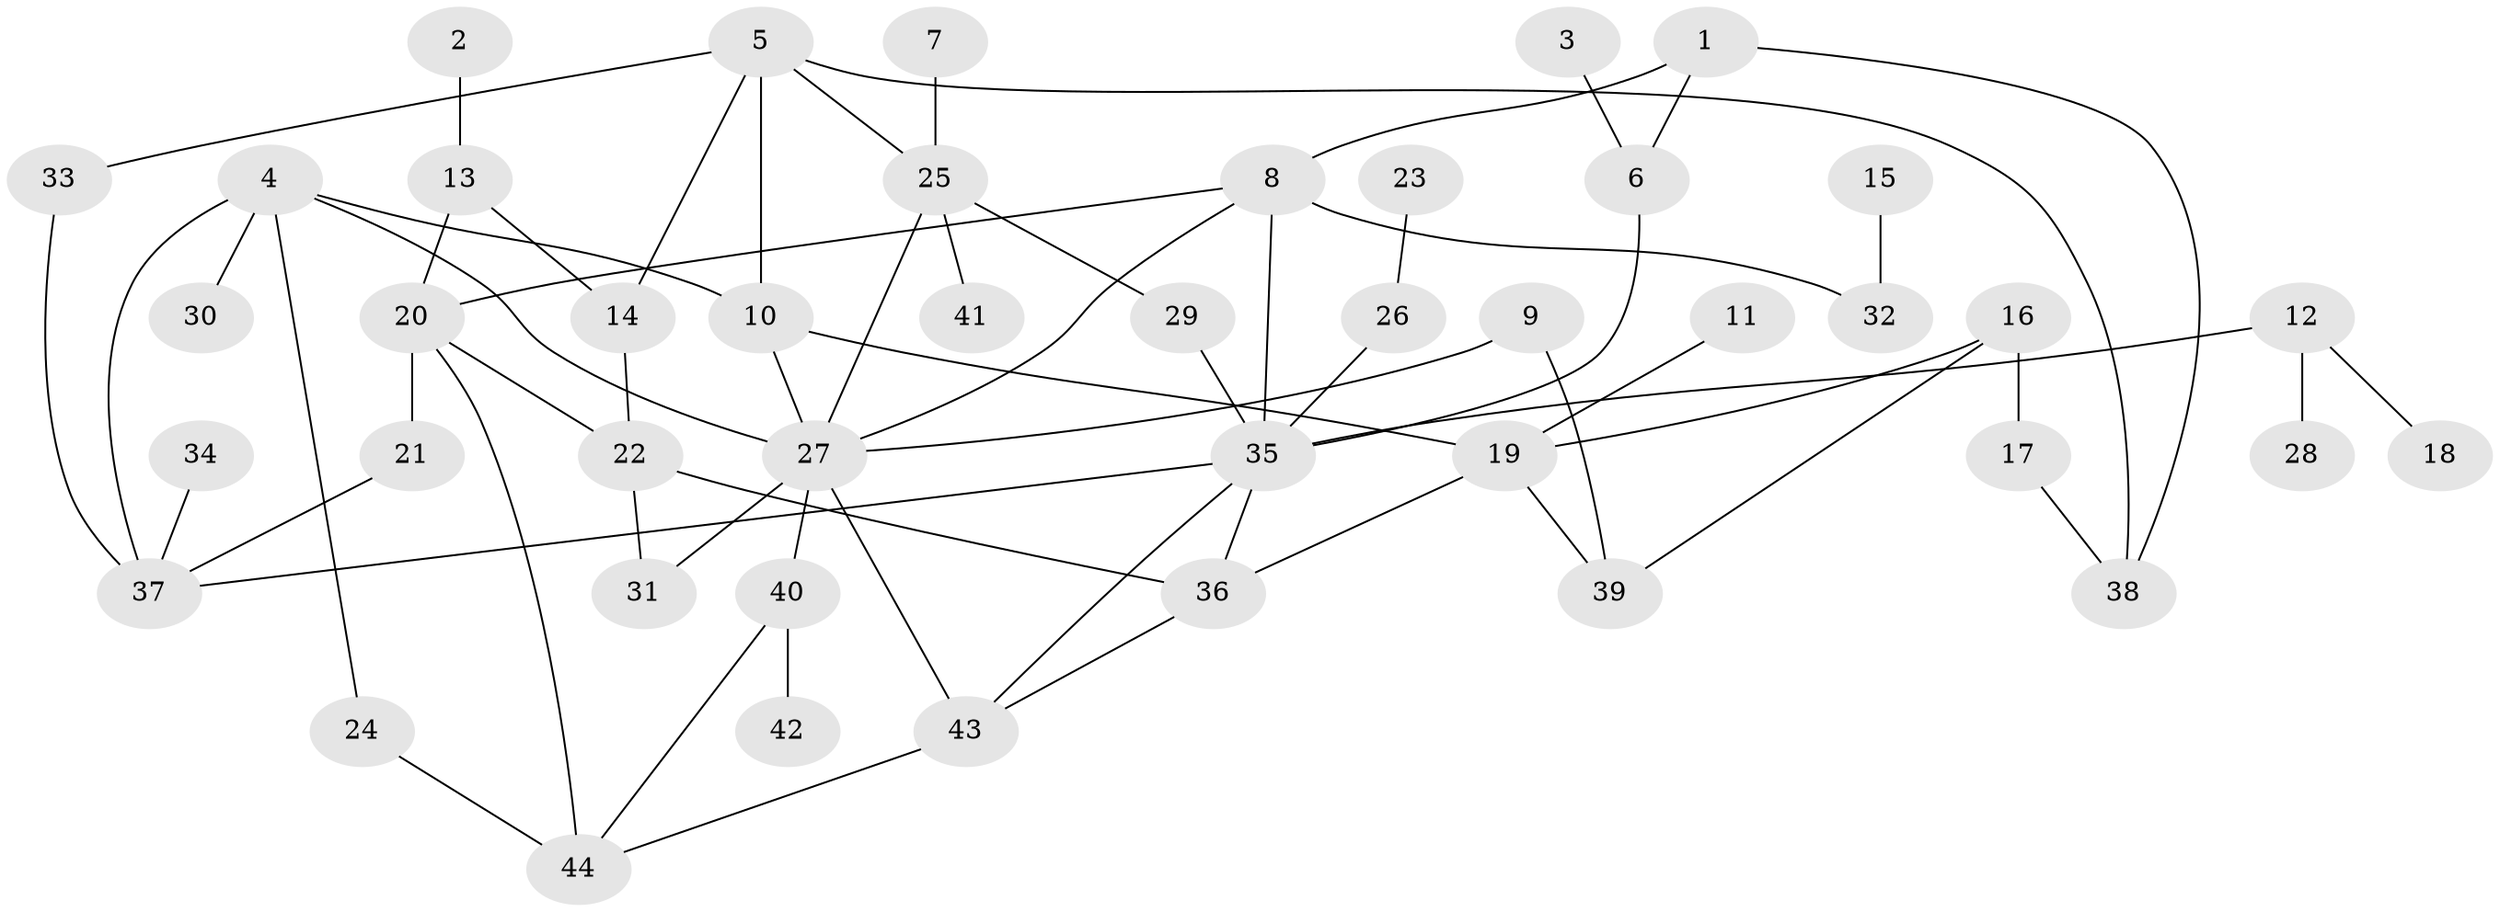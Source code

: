 // original degree distribution, {4: 0.15492957746478872, 6: 0.04225352112676056, 3: 0.23943661971830985, 2: 0.2112676056338028, 1: 0.30985915492957744, 9: 0.014084507042253521, 5: 0.028169014084507043}
// Generated by graph-tools (version 1.1) at 2025/36/03/04/25 23:36:09]
// undirected, 44 vertices, 64 edges
graph export_dot {
  node [color=gray90,style=filled];
  1;
  2;
  3;
  4;
  5;
  6;
  7;
  8;
  9;
  10;
  11;
  12;
  13;
  14;
  15;
  16;
  17;
  18;
  19;
  20;
  21;
  22;
  23;
  24;
  25;
  26;
  27;
  28;
  29;
  30;
  31;
  32;
  33;
  34;
  35;
  36;
  37;
  38;
  39;
  40;
  41;
  42;
  43;
  44;
  1 -- 6 [weight=1.0];
  1 -- 8 [weight=1.0];
  1 -- 38 [weight=1.0];
  2 -- 13 [weight=1.0];
  3 -- 6 [weight=1.0];
  4 -- 10 [weight=1.0];
  4 -- 24 [weight=1.0];
  4 -- 27 [weight=1.0];
  4 -- 30 [weight=1.0];
  4 -- 37 [weight=2.0];
  5 -- 10 [weight=1.0];
  5 -- 14 [weight=1.0];
  5 -- 25 [weight=1.0];
  5 -- 33 [weight=1.0];
  5 -- 38 [weight=1.0];
  6 -- 35 [weight=1.0];
  7 -- 25 [weight=1.0];
  8 -- 20 [weight=1.0];
  8 -- 27 [weight=1.0];
  8 -- 32 [weight=1.0];
  8 -- 35 [weight=1.0];
  9 -- 27 [weight=1.0];
  9 -- 39 [weight=1.0];
  10 -- 19 [weight=1.0];
  10 -- 27 [weight=1.0];
  11 -- 19 [weight=1.0];
  12 -- 18 [weight=1.0];
  12 -- 28 [weight=1.0];
  12 -- 35 [weight=1.0];
  13 -- 14 [weight=1.0];
  13 -- 20 [weight=1.0];
  14 -- 22 [weight=1.0];
  15 -- 32 [weight=1.0];
  16 -- 17 [weight=1.0];
  16 -- 19 [weight=1.0];
  16 -- 39 [weight=1.0];
  17 -- 38 [weight=1.0];
  19 -- 36 [weight=1.0];
  19 -- 39 [weight=1.0];
  20 -- 21 [weight=1.0];
  20 -- 22 [weight=1.0];
  20 -- 44 [weight=1.0];
  21 -- 37 [weight=1.0];
  22 -- 31 [weight=1.0];
  22 -- 36 [weight=1.0];
  23 -- 26 [weight=1.0];
  24 -- 44 [weight=1.0];
  25 -- 27 [weight=1.0];
  25 -- 29 [weight=1.0];
  25 -- 41 [weight=1.0];
  26 -- 35 [weight=1.0];
  27 -- 31 [weight=1.0];
  27 -- 40 [weight=1.0];
  27 -- 43 [weight=1.0];
  29 -- 35 [weight=1.0];
  33 -- 37 [weight=1.0];
  34 -- 37 [weight=1.0];
  35 -- 36 [weight=1.0];
  35 -- 37 [weight=1.0];
  35 -- 43 [weight=1.0];
  36 -- 43 [weight=1.0];
  40 -- 42 [weight=1.0];
  40 -- 44 [weight=1.0];
  43 -- 44 [weight=1.0];
}
